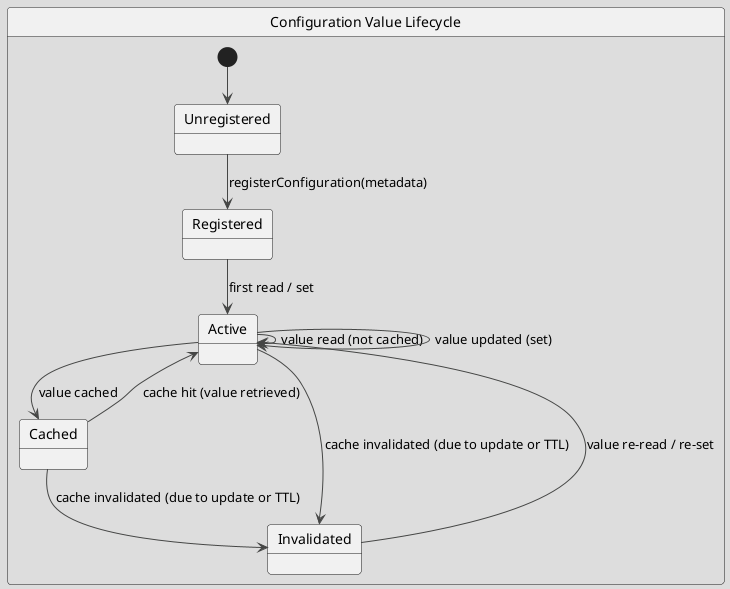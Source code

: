 @startuml
!theme toy

state "Configuration Value Lifecycle" as ConfigValueLifecycle {
  state "Unregistered" as Unregistered
  state "Registered" as Registered
  state "Active" as Active
  state "Cached" as Cached
  state "Invalidated" as Invalidated

  [*] --> Unregistered
  Unregistered --> Registered : registerConfiguration(metadata)
  
  Registered --> Active : first read / set
  Active --> Cached : value cached
  Cached --> Active : cache hit (value retrieved)
  Active --> Active : value read (not cached)

  Active --> Active : value updated (set)
  Active --> Invalidated : cache invalidated (due to update or TTL)
  Cached --> Invalidated : cache invalidated (due to update or TTL)
  
  Invalidated --> Active : value re-read / re-set
}
@enduml